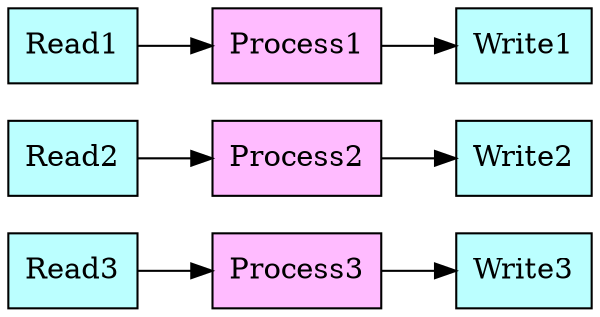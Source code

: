digraph G {
rankdir=LR
concentrate=true
overlap=scale
"Read3" [style=filled,shape=box,fillcolor="#BBFFFF"]
"Read2" [style=filled,shape=box,fillcolor="#BBFFFF"]
"Read1" [style=filled,shape=box,fillcolor="#BBFFFF"]
"Process1" [style=filled,shape=box,fillcolor="#FFBBFF"]
"Process2" [style=filled,shape=box,fillcolor="#FFBBFF"]
"Process3" [style=filled,shape=box,fillcolor="#FFBBFF"]
"Write1" [style=filled,shape=box,fillcolor="#BBFFFF"]
"Write2" [style=filled,shape=box,fillcolor="#BBFFFF"]
"Write3" [style=filled,shape=box,fillcolor="#BBFFFF"]
"Read1" -> "Process1"
"Read2" -> "Process2"
"Read3" -> "Process3"
"Process1" -> "Write1"
"Process2" -> "Write2"
"Process3" -> "Write3"
}
